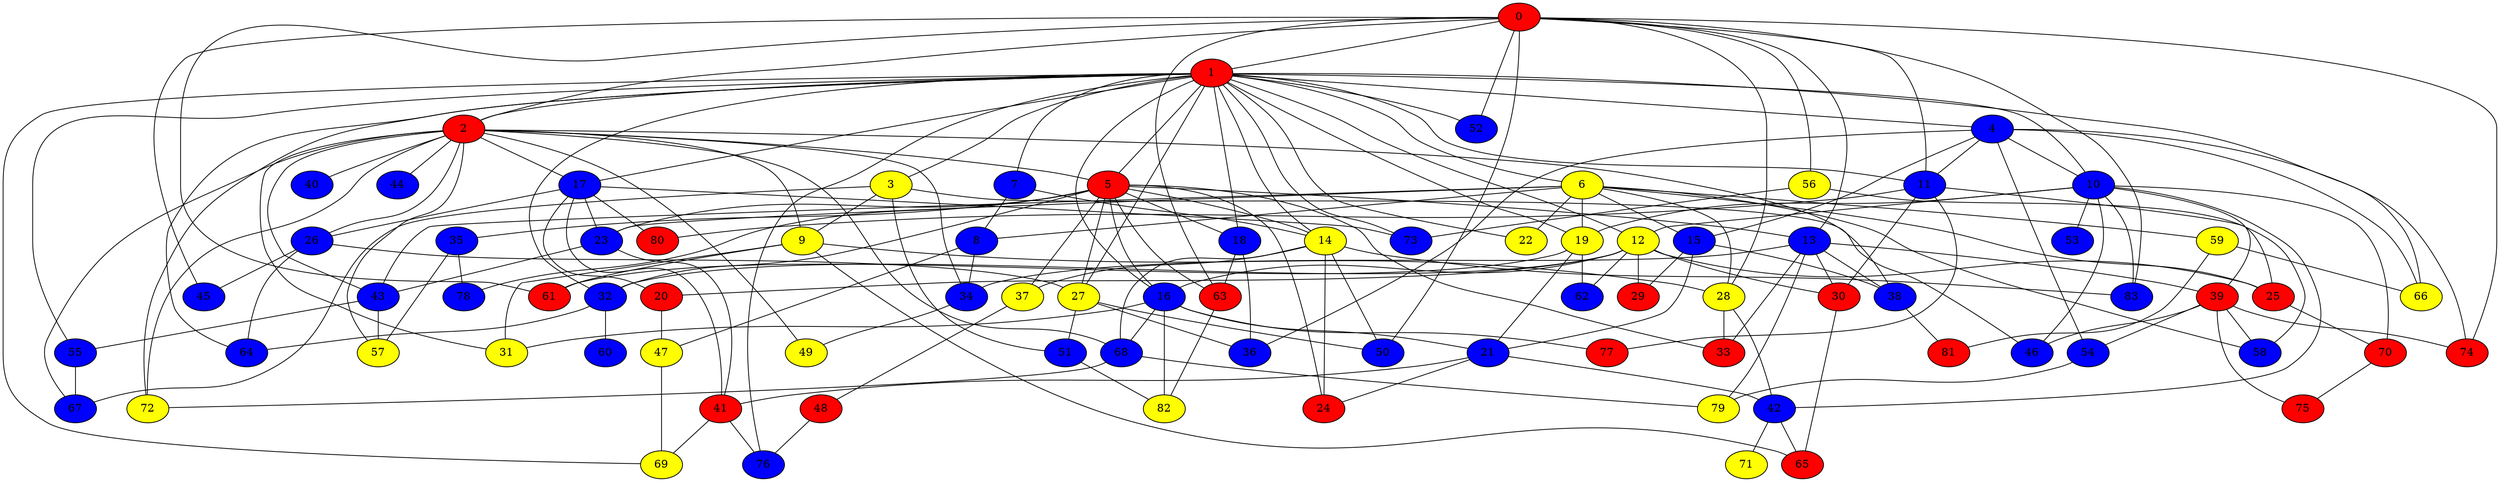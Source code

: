 graph {
0 [style = filled fillcolor = red];
1 [style = filled fillcolor = red];
2 [style = filled fillcolor = red];
3 [style = filled fillcolor = yellow];
4 [style = filled fillcolor = blue];
5 [style = filled fillcolor = red];
6 [style = filled fillcolor = yellow];
7 [style = filled fillcolor = blue];
8 [style = filled fillcolor = blue];
9 [style = filled fillcolor = yellow];
10 [style = filled fillcolor = blue];
11 [style = filled fillcolor = blue];
12 [style = filled fillcolor = yellow];
13 [style = filled fillcolor = blue];
14 [style = filled fillcolor = yellow];
15 [style = filled fillcolor = blue];
16 [style = filled fillcolor = blue];
17 [style = filled fillcolor = blue];
18 [style = filled fillcolor = blue];
19 [style = filled fillcolor = yellow];
20 [style = filled fillcolor = red];
21 [style = filled fillcolor = blue];
22 [style = filled fillcolor = yellow];
23 [style = filled fillcolor = blue];
24 [style = filled fillcolor = red];
25 [style = filled fillcolor = red];
26 [style = filled fillcolor = blue];
27 [style = filled fillcolor = yellow];
28 [style = filled fillcolor = yellow];
29 [style = filled fillcolor = red];
30 [style = filled fillcolor = red];
31 [style = filled fillcolor = yellow];
32 [style = filled fillcolor = blue];
33 [style = filled fillcolor = red];
34 [style = filled fillcolor = blue];
35 [style = filled fillcolor = blue];
36 [style = filled fillcolor = blue];
37 [style = filled fillcolor = yellow];
38 [style = filled fillcolor = blue];
39 [style = filled fillcolor = red];
40 [style = filled fillcolor = blue];
41 [style = filled fillcolor = red];
42 [style = filled fillcolor = blue];
43 [style = filled fillcolor = blue];
44 [style = filled fillcolor = blue];
45 [style = filled fillcolor = blue];
46 [style = filled fillcolor = blue];
47 [style = filled fillcolor = yellow];
48 [style = filled fillcolor = red];
49 [style = filled fillcolor = yellow];
50 [style = filled fillcolor = blue];
51 [style = filled fillcolor = blue];
52 [style = filled fillcolor = blue];
53 [style = filled fillcolor = blue];
54 [style = filled fillcolor = blue];
55 [style = filled fillcolor = blue];
56 [style = filled fillcolor = yellow];
57 [style = filled fillcolor = yellow];
58 [style = filled fillcolor = blue];
59 [style = filled fillcolor = yellow];
60 [style = filled fillcolor = blue];
61 [style = filled fillcolor = red];
62 [style = filled fillcolor = blue];
63 [style = filled fillcolor = red];
64 [style = filled fillcolor = blue];
65 [style = filled fillcolor = red];
66 [style = filled fillcolor = yellow];
67 [style = filled fillcolor = blue];
68 [style = filled fillcolor = blue];
69 [style = filled fillcolor = yellow];
70 [style = filled fillcolor = red];
71 [style = filled fillcolor = yellow];
72 [style = filled fillcolor = yellow];
73 [style = filled fillcolor = blue];
74 [style = filled fillcolor = red];
75 [style = filled fillcolor = red];
76 [style = filled fillcolor = blue];
77 [style = filled fillcolor = red];
78 [style = filled fillcolor = blue];
79 [style = filled fillcolor = yellow];
80 [style = filled fillcolor = red];
81 [style = filled fillcolor = red];
82 [style = filled fillcolor = yellow];
83 [style = filled fillcolor = blue];
0 -- 1;
0 -- 13;
0 -- 11;
0 -- 2;
0 -- 28;
0 -- 45;
0 -- 50;
0 -- 52;
0 -- 56;
0 -- 61;
0 -- 63;
0 -- 74;
0 -- 83;
1 -- 2;
1 -- 3;
1 -- 4;
1 -- 5;
1 -- 6;
1 -- 7;
1 -- 10;
1 -- 11;
1 -- 12;
1 -- 14;
1 -- 16;
1 -- 17;
1 -- 18;
1 -- 19;
1 -- 22;
1 -- 27;
1 -- 32;
1 -- 52;
1 -- 55;
1 -- 64;
1 -- 66;
1 -- 69;
1 -- 72;
1 -- 73;
1 -- 76;
2 -- 5;
2 -- 9;
2 -- 17;
2 -- 26;
2 -- 31;
2 -- 34;
2 -- 38;
2 -- 40;
2 -- 43;
2 -- 44;
2 -- 49;
2 -- 57;
2 -- 67;
2 -- 68;
2 -- 72;
3 -- 9;
3 -- 46;
3 -- 51;
3 -- 67;
4 -- 10;
4 -- 11;
4 -- 15;
4 -- 36;
4 -- 54;
4 -- 66;
4 -- 74;
5 -- 13;
5 -- 14;
5 -- 16;
5 -- 18;
5 -- 23;
5 -- 24;
5 -- 27;
5 -- 32;
5 -- 33;
5 -- 35;
5 -- 37;
5 -- 63;
5 -- 78;
6 -- 8;
6 -- 15;
6 -- 19;
6 -- 22;
6 -- 23;
6 -- 25;
6 -- 28;
6 -- 43;
6 -- 58;
6 -- 59;
7 -- 8;
7 -- 14;
8 -- 34;
8 -- 47;
9 -- 28;
9 -- 31;
9 -- 61;
9 -- 65;
10 -- 12;
10 -- 19;
10 -- 39;
10 -- 42;
10 -- 46;
10 -- 53;
10 -- 70;
10 -- 83;
11 -- 25;
11 -- 30;
11 -- 77;
11 -- 80;
12 -- 16;
12 -- 20;
12 -- 25;
12 -- 29;
12 -- 30;
12 -- 32;
12 -- 62;
13 -- 30;
13 -- 33;
13 -- 34;
13 -- 38;
13 -- 39;
13 -- 79;
14 -- 24;
14 -- 37;
14 -- 50;
14 -- 68;
14 -- 83;
15 -- 21;
15 -- 29;
15 -- 38;
16 -- 21;
16 -- 31;
16 -- 68;
16 -- 77;
16 -- 82;
17 -- 20;
17 -- 23;
17 -- 26;
17 -- 41;
17 -- 73;
17 -- 80;
18 -- 36;
18 -- 63;
19 -- 21;
19 -- 61;
19 -- 62;
20 -- 47;
21 -- 24;
21 -- 41;
21 -- 42;
23 -- 41;
23 -- 43;
25 -- 70;
26 -- 27;
26 -- 45;
26 -- 64;
27 -- 36;
27 -- 50;
27 -- 51;
28 -- 33;
28 -- 42;
30 -- 65;
32 -- 60;
32 -- 64;
34 -- 49;
35 -- 57;
35 -- 78;
37 -- 48;
38 -- 81;
39 -- 46;
39 -- 54;
39 -- 58;
39 -- 74;
39 -- 75;
41 -- 69;
41 -- 76;
42 -- 65;
42 -- 71;
43 -- 55;
43 -- 57;
47 -- 69;
48 -- 76;
51 -- 82;
54 -- 79;
55 -- 67;
56 -- 58;
56 -- 73;
59 -- 66;
59 -- 81;
63 -- 82;
68 -- 72;
68 -- 79;
70 -- 75;
}
